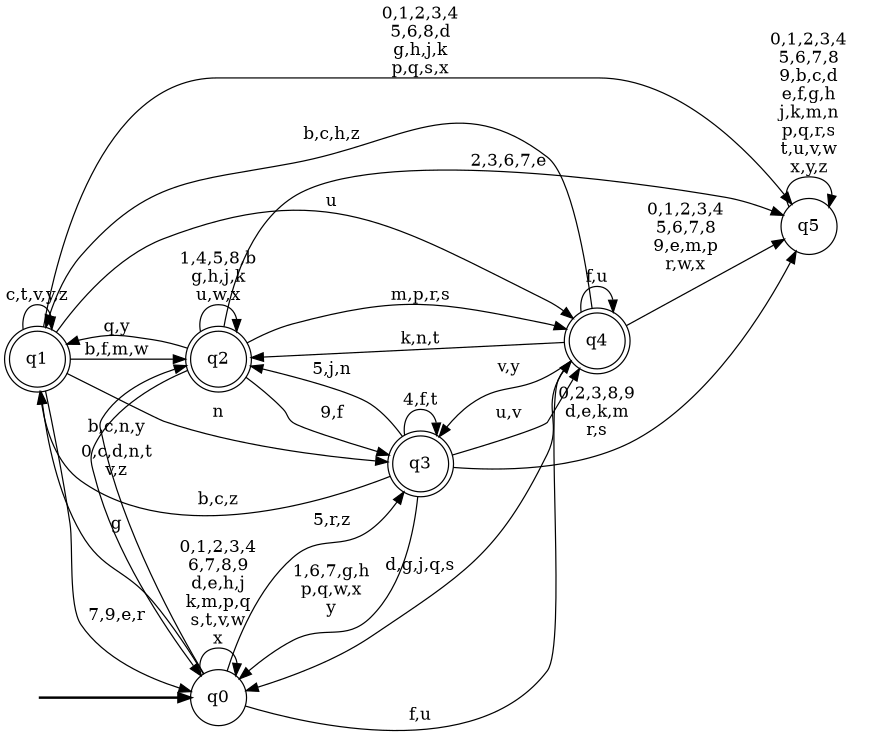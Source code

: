 digraph BlueStar {
__start0 [style = invis, shape = none, label = "", width = 0, height = 0];

rankdir=LR;
size="8,5";

s0 [style="filled", color="black", fillcolor="white" shape="circle", label="q0"];
s1 [style="rounded,filled", color="black", fillcolor="white" shape="doublecircle", label="q1"];
s2 [style="rounded,filled", color="black", fillcolor="white" shape="doublecircle", label="q2"];
s3 [style="rounded,filled", color="black", fillcolor="white" shape="doublecircle", label="q3"];
s4 [style="rounded,filled", color="black", fillcolor="white" shape="doublecircle", label="q4"];
s5 [style="filled", color="black", fillcolor="white" shape="circle", label="q5"];
subgraph cluster_main { 
	graph [pad=".75", ranksep="0.15", nodesep="0.15"];
	 style=invis; 
	__start0 -> s0 [penwidth=2];
}
s0 -> s0 [label="0,1,2,3,4\n6,7,8,9\nd,e,h,j\nk,m,p,q\ns,t,v,w\nx"];
s0 -> s1 [label="g"];
s0 -> s2 [label="b,c,n,y"];
s0 -> s3 [label="5,r,z"];
s0 -> s4 [label="f,u"];
s1 -> s0 [label="7,9,e,r"];
s1 -> s1 [label="c,t,v,y,z"];
s1 -> s2 [label="b,f,m,w"];
s1 -> s3 [label="n"];
s1 -> s4 [label="u"];
s1 -> s5 [label="0,1,2,3,4\n5,6,8,d\ng,h,j,k\np,q,s,x"];
s2 -> s0 [label="0,c,d,n,t\nv,z"];
s2 -> s1 [label="q,y"];
s2 -> s2 [label="1,4,5,8,b\ng,h,j,k\nu,w,x"];
s2 -> s3 [label="9,f"];
s2 -> s4 [label="m,p,r,s"];
s2 -> s5 [label="2,3,6,7,e"];
s3 -> s0 [label="1,6,7,g,h\np,q,w,x\ny"];
s3 -> s1 [label="b,c,z"];
s3 -> s2 [label="5,j,n"];
s3 -> s3 [label="4,f,t"];
s3 -> s4 [label="u,v"];
s3 -> s5 [label="0,2,3,8,9\nd,e,k,m\nr,s"];
s4 -> s0 [label="d,g,j,q,s"];
s4 -> s1 [label="b,c,h,z"];
s4 -> s2 [label="k,n,t"];
s4 -> s3 [label="v,y"];
s4 -> s4 [label="f,u"];
s4 -> s5 [label="0,1,2,3,4\n5,6,7,8\n9,e,m,p\nr,w,x"];
s5 -> s5 [label="0,1,2,3,4\n5,6,7,8\n9,b,c,d\ne,f,g,h\nj,k,m,n\np,q,r,s\nt,u,v,w\nx,y,z"];

}